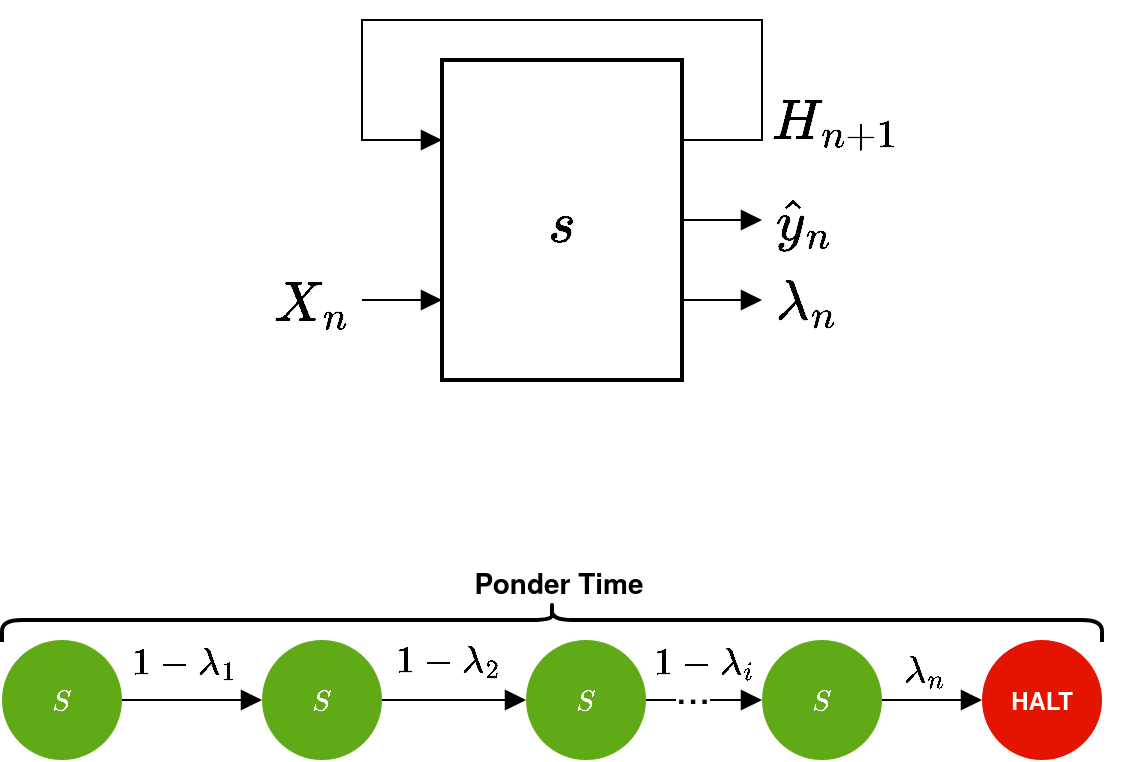 <mxfile version="20.2.3" type="device"><diagram id="KdiTEZ4pZDTRhwQ7bIES" name="Page-1"><mxGraphModel dx="1106" dy="822" grid="1" gridSize="10" guides="1" tooltips="1" connect="1" arrows="1" fold="1" page="1" pageScale="1" pageWidth="10000" pageHeight="10000" math="1" shadow="0"><root><mxCell id="0"/><mxCell id="1" parent="0"/><mxCell id="_4ajH4bg9XCHLysrQqMi-6" style="edgeStyle=orthogonalEdgeStyle;rounded=0;orthogonalLoop=1;jettySize=auto;html=1;endArrow=block;endFill=1;endSize=8;" edge="1" parent="1" source="_4ajH4bg9XCHLysrQqMi-1" target="_4ajH4bg9XCHLysrQqMi-2"><mxGeometry relative="1" as="geometry"/></mxCell><mxCell id="_4ajH4bg9XCHLysrQqMi-14" value="&lt;span style=&quot;font-size: 16px;&quot;&gt;$$1-\lambda_1$$&lt;/span&gt;" style="edgeLabel;html=1;align=center;verticalAlign=middle;resizable=0;points=[];labelBackgroundColor=none;fontSize=16;" vertex="1" connectable="0" parent="_4ajH4bg9XCHLysrQqMi-6"><mxGeometry x="-0.25" relative="1" as="geometry"><mxPoint x="4" y="-19" as="offset"/></mxGeometry></mxCell><mxCell id="_4ajH4bg9XCHLysrQqMi-1" value="$$S$$" style="ellipse;whiteSpace=wrap;html=1;aspect=fixed;fontFamily=Helvetica Neue;fontSize=12;fontStyle=1;strokeWidth=3;fillColor=#60a917;strokeColor=none;fontColor=#ffffff;" vertex="1" parent="1"><mxGeometry x="160" y="370" width="60" height="60" as="geometry"/></mxCell><mxCell id="_4ajH4bg9XCHLysrQqMi-11" style="edgeStyle=orthogonalEdgeStyle;rounded=0;orthogonalLoop=1;jettySize=auto;html=1;endArrow=block;endFill=1;endSize=8;" edge="1" parent="1" source="_4ajH4bg9XCHLysrQqMi-2" target="_4ajH4bg9XCHLysrQqMi-3"><mxGeometry relative="1" as="geometry"/></mxCell><mxCell id="_4ajH4bg9XCHLysrQqMi-12" value="&lt;span style=&quot;font-size: 16px;&quot;&gt;$$1-\lambda_2$$&lt;/span&gt;" style="edgeLabel;html=1;align=center;verticalAlign=middle;resizable=0;points=[];labelBackgroundColor=none;fontSize=16;" vertex="1" connectable="0" parent="_4ajH4bg9XCHLysrQqMi-11"><mxGeometry x="-0.067" relative="1" as="geometry"><mxPoint x="-1" y="-20" as="offset"/></mxGeometry></mxCell><mxCell id="_4ajH4bg9XCHLysrQqMi-2" value="$$S$$" style="ellipse;whiteSpace=wrap;html=1;aspect=fixed;fontFamily=Helvetica Neue;fontSize=12;fontStyle=1;strokeWidth=3;fillColor=#60a917;strokeColor=none;fontColor=#ffffff;" vertex="1" parent="1"><mxGeometry x="290" y="370" width="60" height="60" as="geometry"/></mxCell><mxCell id="_4ajH4bg9XCHLysrQqMi-8" style="edgeStyle=orthogonalEdgeStyle;rounded=0;orthogonalLoop=1;jettySize=auto;html=1;endArrow=block;endFill=1;endSize=8;" edge="1" parent="1" source="_4ajH4bg9XCHLysrQqMi-3" target="_4ajH4bg9XCHLysrQqMi-4"><mxGeometry relative="1" as="geometry"/></mxCell><mxCell id="_4ajH4bg9XCHLysrQqMi-15" value="..." style="edgeLabel;html=1;align=center;verticalAlign=middle;resizable=0;points=[];fontSize=21;fontFamily=Helvetica Neue;" vertex="1" connectable="0" parent="_4ajH4bg9XCHLysrQqMi-8"><mxGeometry x="-0.24" y="-2" relative="1" as="geometry"><mxPoint x="1" y="-9" as="offset"/></mxGeometry></mxCell><mxCell id="_4ajH4bg9XCHLysrQqMi-3" value="$$S$$" style="ellipse;whiteSpace=wrap;html=1;aspect=fixed;fontFamily=Helvetica Neue;fontSize=12;fontStyle=1;strokeWidth=3;fillColor=#60a917;strokeColor=none;fontColor=#ffffff;" vertex="1" parent="1"><mxGeometry x="422" y="370" width="60" height="60" as="geometry"/></mxCell><mxCell id="_4ajH4bg9XCHLysrQqMi-20" style="edgeStyle=orthogonalEdgeStyle;rounded=0;orthogonalLoop=1;jettySize=auto;html=1;fontFamily=Helvetica Neue;fontSize=21;endArrow=block;endFill=1;endSize=8;" edge="1" parent="1" source="_4ajH4bg9XCHLysrQqMi-4" target="_4ajH4bg9XCHLysrQqMi-16"><mxGeometry relative="1" as="geometry"/></mxCell><mxCell id="_4ajH4bg9XCHLysrQqMi-21" value="&lt;span style=&quot;color: rgba(0, 0, 0, 0); font-family: monospace; font-size: 0px; text-align: start; background-color: rgb(248, 249, 250);&quot;&gt;%3CmxGraphModel%3E%3Croot%3E%3CmxCell%20id%3D%220%22%2F%3E%3CmxCell%20id%3D%221%22%20parent%3D%220%22%2F%3E%3CmxCell%20id%3D%222%22%20value%3D%22%26lt%3Bspan%20style%3D%26quot%3Bbackground-color%3A%20rgb(248%2C%20249%2C%20250)%3B%26quot%3B%26gt%3B%24%24%5Clambda_2%24%24%26lt%3B%2Fspan%26gt%3B%22%20style%3D%22edgeLabel%3Bhtml%3D1%3Balign%3Dcenter%3BverticalAlign%3Dmiddle%3Bresizable%3D0%3Bpoints%3D%5B%5D%3B%22%20vertex%3D%221%22%20connectable%3D%220%22%20parent%3D%221%22%3E%3CmxGeometry%20x%3D%22368%22%20y%3D%22400%22%20as%3D%22geometry%22%2F%3E%3C%2FmxCell%3E%3C%2Froot%3E%3C%2FmxGraphModel%3E1&lt;/span&gt;" style="edgeLabel;html=1;align=center;verticalAlign=middle;resizable=0;points=[];fontSize=21;fontFamily=Helvetica Neue;" vertex="1" connectable="0" parent="_4ajH4bg9XCHLysrQqMi-20"><mxGeometry x="0.04" y="-3" relative="1" as="geometry"><mxPoint as="offset"/></mxGeometry></mxCell><mxCell id="_4ajH4bg9XCHLysrQqMi-22" value="&lt;span style=&quot;font-family: Helvetica; font-size: 16px;&quot;&gt;$$\lambda_n$$&lt;/span&gt;" style="edgeLabel;html=1;align=center;verticalAlign=middle;resizable=0;points=[];fontSize=16;fontFamily=Helvetica Neue;labelBackgroundColor=none;" vertex="1" connectable="0" parent="_4ajH4bg9XCHLysrQqMi-20"><mxGeometry x="0.08" y="1" relative="1" as="geometry"><mxPoint x="-6" y="-14" as="offset"/></mxGeometry></mxCell><mxCell id="_4ajH4bg9XCHLysrQqMi-4" value="$$S$$" style="ellipse;whiteSpace=wrap;html=1;aspect=fixed;fontFamily=Helvetica Neue;fontSize=12;fontStyle=1;strokeWidth=3;fillColor=#60a917;strokeColor=none;fontColor=#ffffff;" vertex="1" parent="1"><mxGeometry x="540" y="370" width="60" height="60" as="geometry"/></mxCell><mxCell id="_4ajH4bg9XCHLysrQqMi-16" value="HALT" style="ellipse;whiteSpace=wrap;html=1;aspect=fixed;fontFamily=Helvetica Neue;fontSize=12;fontStyle=1;strokeWidth=3;fillColor=#e51400;strokeColor=none;fontColor=#ffffff;" vertex="1" parent="1"><mxGeometry x="650" y="370" width="60" height="60" as="geometry"/></mxCell><mxCell id="_4ajH4bg9XCHLysrQqMi-19" value="&lt;span style=&quot;font-size: 16px;&quot;&gt;$$1-\lambda_i$$&lt;/span&gt;" style="edgeLabel;html=1;align=center;verticalAlign=middle;resizable=0;points=[];labelBackgroundColor=none;fontSize=16;" vertex="1" connectable="0" parent="1"><mxGeometry x="510" y="385" as="geometry"><mxPoint x="1" y="-4" as="offset"/></mxGeometry></mxCell><mxCell id="_4ajH4bg9XCHLysrQqMi-23" value="" style="shape=curlyBracket;whiteSpace=wrap;html=1;rounded=1;labelBackgroundColor=none;fontFamily=Helvetica Neue;fontSize=12;strokeWidth=2;fillColor=default;direction=south;size=0.45;" vertex="1" parent="1"><mxGeometry x="160" y="351" width="550" height="20" as="geometry"/></mxCell><mxCell id="_4ajH4bg9XCHLysrQqMi-24" value="Ponder Time" style="text;html=1;align=center;verticalAlign=middle;resizable=0;points=[];autosize=1;strokeColor=none;fillColor=none;fontSize=14;fontFamily=Helvetica Neue;fontStyle=1" vertex="1" parent="1"><mxGeometry x="383" y="326" width="110" height="30" as="geometry"/></mxCell><mxCell id="_4ajH4bg9XCHLysrQqMi-40" value="" style="group" vertex="1" connectable="0" parent="1"><mxGeometry x="220" y="60" width="510" height="180" as="geometry"/></mxCell><mxCell id="_4ajH4bg9XCHLysrQqMi-32" style="edgeStyle=orthogonalEdgeStyle;rounded=0;orthogonalLoop=1;jettySize=auto;html=1;exitX=1;exitY=0.25;exitDx=0;exitDy=0;fontFamily=Helvetica Neue;fontSize=25;entryX=0;entryY=0.25;entryDx=0;entryDy=0;endArrow=block;endFill=1;endSize=8;" edge="1" parent="_4ajH4bg9XCHLysrQqMi-40" source="_4ajH4bg9XCHLysrQqMi-31" target="_4ajH4bg9XCHLysrQqMi-31"><mxGeometry relative="1" as="geometry"><mxPoint x="120" y="50" as="targetPoint"/><Array as="points"><mxPoint x="320" y="60"/><mxPoint x="320"/><mxPoint x="120"/><mxPoint x="120" y="60"/></Array></mxGeometry></mxCell><mxCell id="_4ajH4bg9XCHLysrQqMi-31" value="$$s$$" style="rounded=0;whiteSpace=wrap;html=1;labelBackgroundColor=none;fontFamily=Helvetica Neue;fontSize=25;strokeWidth=2;fillColor=default;" vertex="1" parent="_4ajH4bg9XCHLysrQqMi-40"><mxGeometry x="160" y="20" width="120" height="160" as="geometry"/></mxCell><mxCell id="_4ajH4bg9XCHLysrQqMi-35" value="$$\hat y_n$$" style="text;align=left;verticalAlign=middle;resizable=0;points=[];autosize=1;strokeColor=none;fillColor=none;fontSize=24;fontFamily=Helvetica Neue;html=1;fontColor=default;spacingLeft=5;" vertex="1" parent="_4ajH4bg9XCHLysrQqMi-40"><mxGeometry x="320" y="80" width="170" height="40" as="geometry"/></mxCell><mxCell id="_4ajH4bg9XCHLysrQqMi-33" style="edgeStyle=orthogonalEdgeStyle;rounded=0;orthogonalLoop=1;jettySize=auto;html=1;exitX=1;exitY=0.5;exitDx=0;exitDy=0;fontFamily=Helvetica Neue;fontSize=25;endArrow=block;endFill=1;strokeWidth=1;endSize=8;" edge="1" parent="_4ajH4bg9XCHLysrQqMi-40" source="_4ajH4bg9XCHLysrQqMi-31" target="_4ajH4bg9XCHLysrQqMi-35"><mxGeometry relative="1" as="geometry"><mxPoint x="320" y="100" as="targetPoint"/></mxGeometry></mxCell><mxCell id="_4ajH4bg9XCHLysrQqMi-36" value="$$\lambda_n$$" style="text;align=left;verticalAlign=middle;resizable=0;points=[];autosize=1;strokeColor=none;fillColor=none;fontSize=24;fontFamily=Helvetica Neue;html=1;fontColor=default;spacingLeft=5;" vertex="1" parent="_4ajH4bg9XCHLysrQqMi-40"><mxGeometry x="320" y="120" width="190" height="40" as="geometry"/></mxCell><mxCell id="_4ajH4bg9XCHLysrQqMi-34" style="edgeStyle=orthogonalEdgeStyle;rounded=0;orthogonalLoop=1;jettySize=auto;html=1;exitX=1;exitY=0.75;exitDx=0;exitDy=0;fontFamily=Helvetica Neue;fontSize=25;endSize=8;endArrow=block;endFill=1;" edge="1" parent="_4ajH4bg9XCHLysrQqMi-40" source="_4ajH4bg9XCHLysrQqMi-31" target="_4ajH4bg9XCHLysrQqMi-36"><mxGeometry relative="1" as="geometry"><mxPoint x="320" y="140" as="targetPoint"/></mxGeometry></mxCell><mxCell id="_4ajH4bg9XCHLysrQqMi-37" value="$$H_{n+1}$$" style="text;align=left;verticalAlign=middle;resizable=0;points=[];autosize=1;strokeColor=none;fillColor=none;fontSize=24;fontFamily=Helvetica Neue;html=1;fontColor=default;spacingLeft=5;" vertex="1" parent="_4ajH4bg9XCHLysrQqMi-40"><mxGeometry x="318" y="30" width="170" height="40" as="geometry"/></mxCell><mxCell id="_4ajH4bg9XCHLysrQqMi-39" style="edgeStyle=orthogonalEdgeStyle;rounded=0;orthogonalLoop=1;jettySize=auto;html=1;entryX=0;entryY=0.75;entryDx=0;entryDy=0;fontFamily=Helvetica Neue;fontSize=25;fontColor=default;endSize=8;endArrow=block;endFill=1;" edge="1" parent="_4ajH4bg9XCHLysrQqMi-40" source="_4ajH4bg9XCHLysrQqMi-38" target="_4ajH4bg9XCHLysrQqMi-31"><mxGeometry relative="1" as="geometry"/></mxCell><mxCell id="_4ajH4bg9XCHLysrQqMi-38" value="$$X_n$$" style="text;align=right;verticalAlign=middle;resizable=0;points=[];autosize=1;strokeColor=none;fillColor=none;fontSize=24;fontFamily=Helvetica Neue;html=1;fontColor=default;spacingLeft=0;spacingRight=5;" vertex="1" parent="_4ajH4bg9XCHLysrQqMi-40"><mxGeometry y="120" width="120" height="40" as="geometry"/></mxCell></root></mxGraphModel></diagram></mxfile>